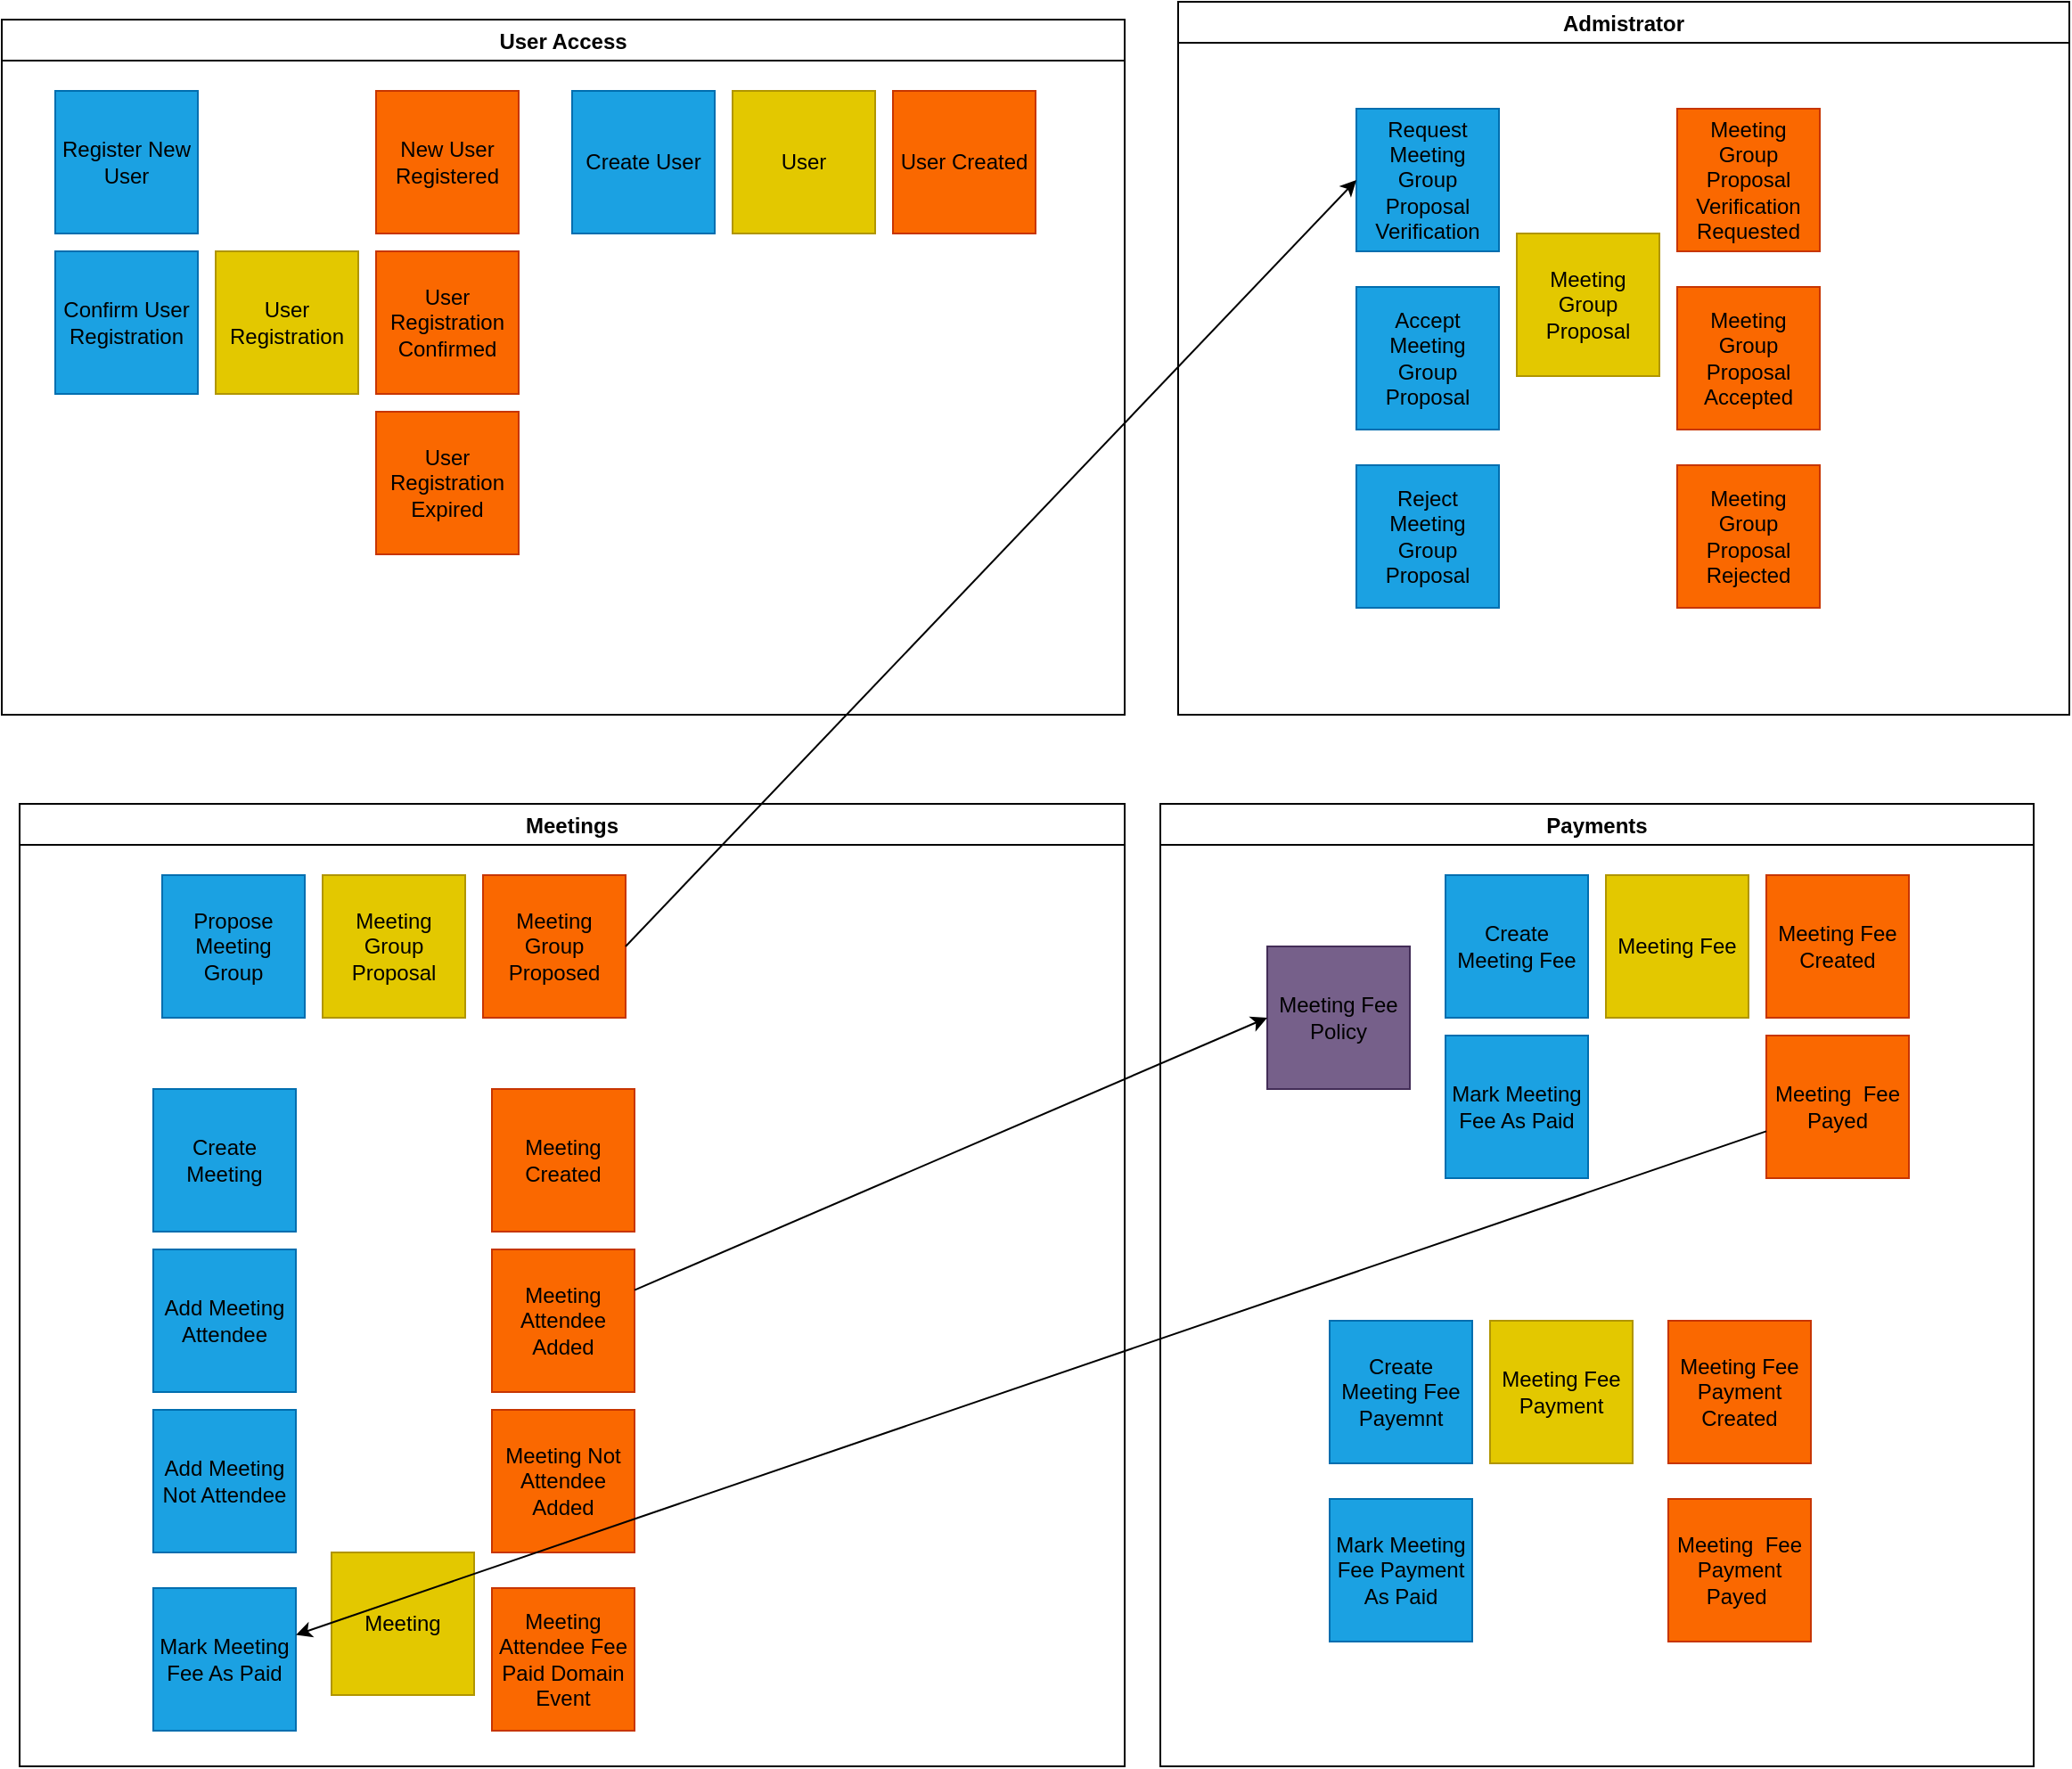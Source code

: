 <mxfile>
    <diagram id="FqpHAh1YXtVMvnXeiiRd" name="第1頁">
        <mxGraphModel dx="1078" dy="784" grid="1" gridSize="10" guides="1" tooltips="1" connect="1" arrows="1" fold="1" page="1" pageScale="1" pageWidth="1200" pageHeight="1600" math="0" shadow="0">
            <root>
                <mxCell id="0"/>
                <mxCell id="1" parent="0"/>
                <mxCell id="3" value="User Access" style="swimlane;" parent="1" vertex="1">
                    <mxGeometry x="50" y="70" width="630" height="390" as="geometry"/>
                </mxCell>
                <mxCell id="7" value="&lt;span style=&quot;color: rgb(0 , 0 , 0)&quot;&gt;User Registration Confirmed&lt;/span&gt;" style="whiteSpace=wrap;html=1;aspect=fixed;fontColor=#000000;fillColor=#fa6800;strokeColor=#C73500;" parent="3" vertex="1">
                    <mxGeometry x="210" y="130" width="80" height="80" as="geometry"/>
                </mxCell>
                <mxCell id="8" value="&lt;span style=&quot;color: rgb(0 , 0 , 0)&quot;&gt;User Registration Expired&lt;/span&gt;" style="whiteSpace=wrap;html=1;aspect=fixed;fontColor=#000000;fillColor=#fa6800;strokeColor=#C73500;" parent="3" vertex="1">
                    <mxGeometry x="210" y="220" width="80" height="80" as="geometry"/>
                </mxCell>
                <mxCell id="9" value="Create User" style="whiteSpace=wrap;html=1;aspect=fixed;fontColor=#000000;fillColor=#1ba1e2;strokeColor=#006EAF;" parent="3" vertex="1">
                    <mxGeometry x="320" y="40" width="80" height="80" as="geometry"/>
                </mxCell>
                <mxCell id="10" value="&lt;span style=&quot;color: rgb(0 , 0 , 0)&quot;&gt;User Created&lt;/span&gt;" style="whiteSpace=wrap;html=1;aspect=fixed;fontColor=#000000;fillColor=#fa6800;strokeColor=#C73500;" parent="3" vertex="1">
                    <mxGeometry x="500" y="40" width="80" height="80" as="geometry"/>
                </mxCell>
                <mxCell id="11" value="User" style="whiteSpace=wrap;html=1;aspect=fixed;fillColor=#e3c800;fontColor=#000000;strokeColor=#B09500;" parent="3" vertex="1">
                    <mxGeometry x="410" y="40" width="80" height="80" as="geometry"/>
                </mxCell>
                <mxCell id="12" value="Register New User" style="whiteSpace=wrap;html=1;aspect=fixed;fillColor=#1ba1e2;fontColor=#000000;strokeColor=#006EAF;" parent="3" vertex="1">
                    <mxGeometry x="30" y="40" width="80" height="80" as="geometry"/>
                </mxCell>
                <mxCell id="13" value="Confirm User Registration" style="whiteSpace=wrap;html=1;aspect=fixed;fontColor=#000000;fillColor=#1ba1e2;strokeColor=#006EAF;" parent="3" vertex="1">
                    <mxGeometry x="30" y="130" width="80" height="80" as="geometry"/>
                </mxCell>
                <mxCell id="14" value="User Registration" style="whiteSpace=wrap;html=1;aspect=fixed;fillColor=#e3c800;fontColor=#000000;strokeColor=#B09500;" parent="3" vertex="1">
                    <mxGeometry x="120" y="130" width="80" height="80" as="geometry"/>
                </mxCell>
                <mxCell id="15" value="&lt;span style=&quot;color: rgb(0 , 0 , 0)&quot;&gt;New User Registered&lt;/span&gt;" style="whiteSpace=wrap;html=1;aspect=fixed;fontColor=#000000;fillColor=#fa6800;strokeColor=#C73500;" parent="3" vertex="1">
                    <mxGeometry x="210" y="40" width="80" height="80" as="geometry"/>
                </mxCell>
                <mxCell id="4" value="Meetings" style="swimlane;startSize=23;" parent="1" vertex="1">
                    <mxGeometry x="60" y="510" width="620" height="540" as="geometry"/>
                </mxCell>
                <mxCell id="25" value="Create Meeting" style="whiteSpace=wrap;html=1;aspect=fixed;fontColor=#000000;fillColor=#1ba1e2;strokeColor=#006EAF;" parent="4" vertex="1">
                    <mxGeometry x="75" y="160" width="80" height="80" as="geometry"/>
                </mxCell>
                <mxCell id="26" value="Meeting" style="whiteSpace=wrap;html=1;aspect=fixed;fillColor=#e3c800;fontColor=#000000;strokeColor=#B09500;" parent="4" vertex="1">
                    <mxGeometry x="175" y="420" width="80" height="80" as="geometry"/>
                </mxCell>
                <mxCell id="27" value="&lt;span style=&quot;color: rgb(0 , 0 , 0)&quot;&gt;Meeting Created&lt;/span&gt;" style="whiteSpace=wrap;html=1;aspect=fixed;fontColor=#000000;fillColor=#fa6800;strokeColor=#C73500;" parent="4" vertex="1">
                    <mxGeometry x="265" y="160" width="80" height="80" as="geometry"/>
                </mxCell>
                <mxCell id="28" value="&lt;span style=&quot;color: rgb(0 , 0 , 0)&quot;&gt;Add Meeting Attendee&lt;/span&gt;" style="whiteSpace=wrap;html=1;aspect=fixed;fillColor=#1ba1e2;fontColor=#ffffff;strokeColor=#006EAF;" parent="4" vertex="1">
                    <mxGeometry x="75" y="250" width="80" height="80" as="geometry"/>
                </mxCell>
                <mxCell id="29" value="&lt;span style=&quot;color: rgb(0 , 0 , 0)&quot;&gt;Add Meeting Not Attendee&lt;/span&gt;" style="whiteSpace=wrap;html=1;aspect=fixed;fillColor=#1ba1e2;fontColor=#ffffff;strokeColor=#006EAF;" parent="4" vertex="1">
                    <mxGeometry x="75" y="340" width="80" height="80" as="geometry"/>
                </mxCell>
                <mxCell id="38" value="&lt;span style=&quot;color: rgb(0 , 0 , 0)&quot;&gt;Meeting Attendee Added&lt;/span&gt;" style="whiteSpace=wrap;html=1;aspect=fixed;fillColor=#fa6800;fontColor=#000000;strokeColor=#C73500;" parent="4" vertex="1">
                    <mxGeometry x="265" y="250" width="80" height="80" as="geometry"/>
                </mxCell>
                <mxCell id="39" value="&lt;span style=&quot;color: rgb(0 , 0 , 0)&quot;&gt;Meeting Not Attendee Added&lt;/span&gt;" style="whiteSpace=wrap;html=1;aspect=fixed;fillColor=#fa6800;fontColor=#000000;strokeColor=#C73500;" parent="4" vertex="1">
                    <mxGeometry x="265" y="340" width="80" height="80" as="geometry"/>
                </mxCell>
                <mxCell id="65" value="&lt;span&gt;Mark Meeting Fee As Paid&lt;/span&gt;" style="whiteSpace=wrap;html=1;aspect=fixed;fontColor=#000000;fillColor=#1ba1e2;strokeColor=#006EAF;" parent="4" vertex="1">
                    <mxGeometry x="75" y="440" width="80" height="80" as="geometry"/>
                </mxCell>
                <mxCell id="66" value="Meeting Attendee Fee Paid Domain Event" style="whiteSpace=wrap;html=1;aspect=fixed;fillColor=#fa6800;fontColor=#000000;strokeColor=#C73500;" parent="4" vertex="1">
                    <mxGeometry x="265" y="440" width="80" height="80" as="geometry"/>
                </mxCell>
                <mxCell id="68" value="Propose Meeting Group" style="whiteSpace=wrap;html=1;aspect=fixed;fontColor=#000000;fillColor=#1ba1e2;strokeColor=#006EAF;" vertex="1" parent="4">
                    <mxGeometry x="80" y="40" width="80" height="80" as="geometry"/>
                </mxCell>
                <mxCell id="69" value="&lt;span style=&quot;color: rgb(0 , 0 , 0)&quot;&gt;Meeting Group Proposed&lt;/span&gt;" style="whiteSpace=wrap;html=1;aspect=fixed;fillColor=#fa6800;fontColor=#000000;strokeColor=#C73500;" vertex="1" parent="4">
                    <mxGeometry x="260" y="40" width="80" height="80" as="geometry"/>
                </mxCell>
                <mxCell id="70" value="Meeting Group Proposal" style="whiteSpace=wrap;html=1;aspect=fixed;fillColor=#e3c800;fontColor=#000000;strokeColor=#B09500;" vertex="1" parent="4">
                    <mxGeometry x="170" y="40" width="80" height="80" as="geometry"/>
                </mxCell>
                <mxCell id="5" value="Payments" style="swimlane;" parent="1" vertex="1">
                    <mxGeometry x="700" y="510" width="490" height="540" as="geometry"/>
                </mxCell>
                <mxCell id="40" value="Meeting Fee Created" style="whiteSpace=wrap;html=1;aspect=fixed;fillColor=#fa6800;fontColor=#000000;strokeColor=#C73500;" parent="5" vertex="1">
                    <mxGeometry x="340" y="40" width="80" height="80" as="geometry"/>
                </mxCell>
                <mxCell id="41" value="Create Meeting Fee" style="whiteSpace=wrap;html=1;aspect=fixed;fontColor=#000000;fillColor=#1ba1e2;strokeColor=#006EAF;" parent="5" vertex="1">
                    <mxGeometry x="160" y="40" width="80" height="80" as="geometry"/>
                </mxCell>
                <mxCell id="42" value="Meeting Fee" style="whiteSpace=wrap;html=1;aspect=fixed;fillColor=#e3c800;fontColor=#000000;strokeColor=#B09500;" parent="5" vertex="1">
                    <mxGeometry x="250" y="40" width="80" height="80" as="geometry"/>
                </mxCell>
                <mxCell id="43" value="Meeting Fee Payment Created" style="whiteSpace=wrap;html=1;aspect=fixed;fillColor=#fa6800;fontColor=#000000;strokeColor=#C73500;" parent="5" vertex="1">
                    <mxGeometry x="285" y="290" width="80" height="80" as="geometry"/>
                </mxCell>
                <mxCell id="44" value="Create Meeting Fee Payemnt" style="whiteSpace=wrap;html=1;aspect=fixed;fontColor=#000000;fillColor=#1ba1e2;strokeColor=#006EAF;" parent="5" vertex="1">
                    <mxGeometry x="95" y="290" width="80" height="80" as="geometry"/>
                </mxCell>
                <mxCell id="45" value="Meeting Fee Payment" style="whiteSpace=wrap;html=1;aspect=fixed;fillColor=#e3c800;fontColor=#000000;strokeColor=#B09500;" parent="5" vertex="1">
                    <mxGeometry x="185" y="290" width="80" height="80" as="geometry"/>
                </mxCell>
                <mxCell id="46" value="Mark Meeting Fee Payment As Paid" style="whiteSpace=wrap;html=1;aspect=fixed;fontColor=#000000;fillColor=#1ba1e2;strokeColor=#006EAF;" parent="5" vertex="1">
                    <mxGeometry x="95" y="390" width="80" height="80" as="geometry"/>
                </mxCell>
                <mxCell id="47" value="&lt;span style=&quot;color: rgb(0 , 0 , 0)&quot;&gt;Meeting&amp;nbsp; Fee Payment Payed&amp;nbsp;&lt;/span&gt;" style="whiteSpace=wrap;html=1;aspect=fixed;fillColor=#fa6800;fontColor=#000000;strokeColor=#C73500;" parent="5" vertex="1">
                    <mxGeometry x="285" y="390" width="80" height="80" as="geometry"/>
                </mxCell>
                <mxCell id="48" value="&lt;span&gt;Mark Meeting Fee As Paid&lt;/span&gt;" style="whiteSpace=wrap;html=1;aspect=fixed;fontColor=#000000;fillColor=#1ba1e2;strokeColor=#006EAF;" parent="5" vertex="1">
                    <mxGeometry x="160" y="130" width="80" height="80" as="geometry"/>
                </mxCell>
                <mxCell id="49" value="&lt;span style=&quot;color: rgb(0 , 0 , 0)&quot;&gt;Meeting&amp;nbsp; Fee Payed&lt;/span&gt;" style="whiteSpace=wrap;html=1;aspect=fixed;fillColor=#fa6800;fontColor=#000000;strokeColor=#C73500;" parent="5" vertex="1">
                    <mxGeometry x="340" y="130" width="80" height="80" as="geometry"/>
                </mxCell>
                <mxCell id="60" value="Meeting Fee Payment" style="whiteSpace=wrap;html=1;aspect=fixed;fillColor=#e3c800;fontColor=#000000;strokeColor=#B09500;" parent="5" vertex="1">
                    <mxGeometry x="185" y="290" width="80" height="80" as="geometry"/>
                </mxCell>
                <mxCell id="61" value="Meeting Fee Payment Created" style="whiteSpace=wrap;html=1;aspect=fixed;fillColor=#fa6800;fontColor=#000000;strokeColor=#C73500;" parent="5" vertex="1">
                    <mxGeometry x="285" y="290" width="80" height="80" as="geometry"/>
                </mxCell>
                <mxCell id="62" value="Meeting Fee Policy" style="whiteSpace=wrap;html=1;aspect=fixed;fillColor=#76608a;fontColor=#000000;strokeColor=#432D57;" parent="5" vertex="1">
                    <mxGeometry x="60" y="80" width="80" height="80" as="geometry"/>
                </mxCell>
                <mxCell id="6" value="Admistrator" style="swimlane;" parent="1" vertex="1">
                    <mxGeometry x="710" y="60" width="500" height="400" as="geometry"/>
                </mxCell>
                <mxCell id="18" value="Meeting Group Proposal" style="whiteSpace=wrap;html=1;aspect=fixed;fillColor=#e3c800;fontColor=#000000;strokeColor=#B09500;" parent="6" vertex="1">
                    <mxGeometry x="190" y="130" width="80" height="80" as="geometry"/>
                </mxCell>
                <mxCell id="19" value="Request Meeting Group Proposal Verification" style="whiteSpace=wrap;html=1;aspect=fixed;fontColor=#000000;fillColor=#1ba1e2;strokeColor=#006EAF;" parent="6" vertex="1">
                    <mxGeometry x="100" y="60" width="80" height="80" as="geometry"/>
                </mxCell>
                <mxCell id="20" value="&lt;span style=&quot;color: rgb(0 , 0 , 0)&quot;&gt;Meeting Group Proposal Verification Requested&lt;/span&gt;" style="whiteSpace=wrap;html=1;aspect=fixed;fontColor=#000000;fillColor=#fa6800;strokeColor=#C73500;" parent="6" vertex="1">
                    <mxGeometry x="280" y="60" width="80" height="80" as="geometry"/>
                </mxCell>
                <mxCell id="21" value="Accept Meeting Group Proposal" style="whiteSpace=wrap;html=1;aspect=fixed;fontColor=#000000;fillColor=#1ba1e2;strokeColor=#006EAF;" parent="6" vertex="1">
                    <mxGeometry x="100" y="160" width="80" height="80" as="geometry"/>
                </mxCell>
                <mxCell id="22" value="&lt;span style=&quot;color: rgb(0 , 0 , 0)&quot;&gt;Meeting Group Proposal Accepted&lt;/span&gt;" style="whiteSpace=wrap;html=1;aspect=fixed;fontColor=#000000;fillColor=#fa6800;strokeColor=#C73500;" parent="6" vertex="1">
                    <mxGeometry x="280" y="160" width="80" height="80" as="geometry"/>
                </mxCell>
                <mxCell id="23" value="Reject Meeting Group Proposal" style="whiteSpace=wrap;html=1;aspect=fixed;fontColor=#000000;fillColor=#1ba1e2;strokeColor=#006EAF;" parent="6" vertex="1">
                    <mxGeometry x="100" y="260" width="80" height="80" as="geometry"/>
                </mxCell>
                <mxCell id="24" value="&lt;span style=&quot;color: rgb(0 , 0 , 0)&quot;&gt;Meeting Group Proposal Rejected&lt;/span&gt;" style="whiteSpace=wrap;html=1;aspect=fixed;fontColor=#000000;fillColor=#fa6800;strokeColor=#C73500;" parent="6" vertex="1">
                    <mxGeometry x="280" y="260" width="80" height="80" as="geometry"/>
                </mxCell>
                <mxCell id="63" style="edgeStyle=none;html=1;entryX=0;entryY=0.5;entryDx=0;entryDy=0;" parent="1" source="38" target="62" edge="1">
                    <mxGeometry relative="1" as="geometry"/>
                </mxCell>
                <mxCell id="67" style="edgeStyle=none;html=1;" parent="1" source="49" target="65" edge="1">
                    <mxGeometry relative="1" as="geometry"/>
                </mxCell>
                <mxCell id="71" value="" style="endArrow=classic;html=1;exitX=1;exitY=0.5;exitDx=0;exitDy=0;entryX=0;entryY=0.5;entryDx=0;entryDy=0;" edge="1" parent="1" source="69" target="19">
                    <mxGeometry width="50" height="50" relative="1" as="geometry">
                        <mxPoint x="460" y="610" as="sourcePoint"/>
                        <mxPoint x="510" y="560" as="targetPoint"/>
                    </mxGeometry>
                </mxCell>
            </root>
        </mxGraphModel>
    </diagram>
</mxfile>